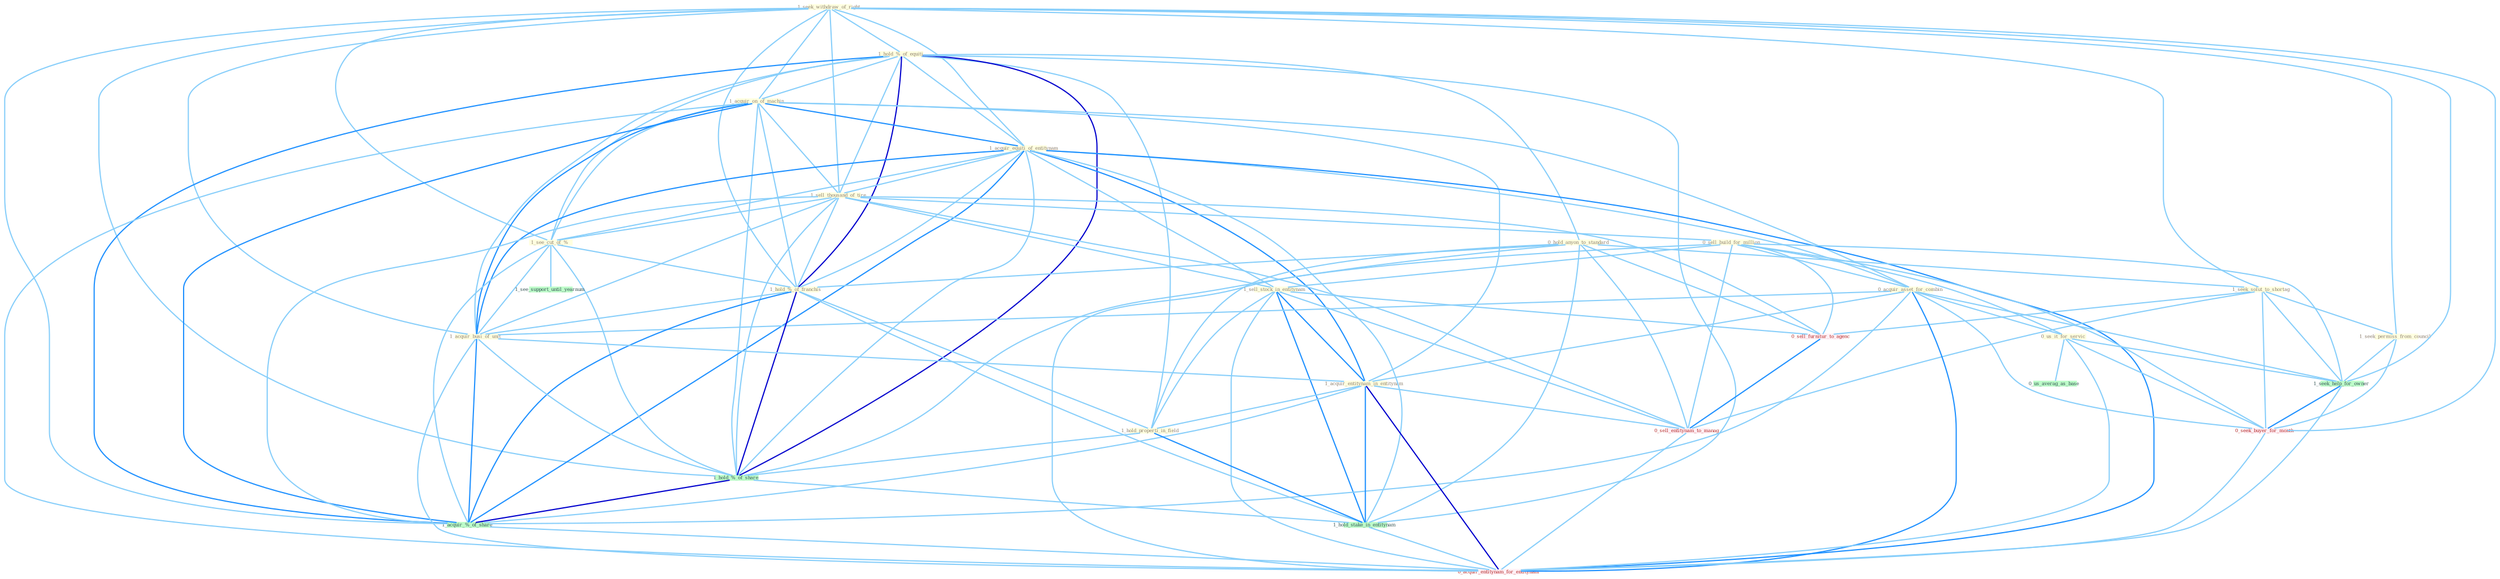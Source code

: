 Graph G{ 
    node
    [shape=polygon,style=filled,width=.5,height=.06,color="#BDFCC9",fixedsize=true,fontsize=4,
    fontcolor="#2f4f4f"];
    {node
    [color="#ffffe0", fontcolor="#8b7d6b"] "1_seek_withdraw_of_right " "1_hold_%_of_equiti " "1_acquir_on_of_machin " "1_acquir_equiti_of_entitynam " "0_hold_anyon_to_standard " "1_sell_thousand_of_tire " "0_sell_build_for_million " "1_seek_solut_to_shortag " "1_see_cut_of_% " "1_sell_stock_in_entitynam " "0_acquir_asset_for_combin " "1_seek_permiss_from_council " "1_hold_%_of_franchis " "1_acquir_busi_of_unit " "0_us_it_for_servic " "1_acquir_entitynam_in_entitynam " "1_hold_properti_in_field "}
{node [color="#fff0f5", fontcolor="#b22222"] "0_seek_buyer_for_month " "0_sell_furnitur_to_agenc " "0_sell_entitynam_to_manag " "0_acquir_entitynam_for_entitynam "}
edge [color="#B0E2FF"];

	"1_seek_withdraw_of_right " -- "1_hold_%_of_equiti " [w="1", color="#87cefa" ];
	"1_seek_withdraw_of_right " -- "1_acquir_on_of_machin " [w="1", color="#87cefa" ];
	"1_seek_withdraw_of_right " -- "1_acquir_equiti_of_entitynam " [w="1", color="#87cefa" ];
	"1_seek_withdraw_of_right " -- "1_sell_thousand_of_tire " [w="1", color="#87cefa" ];
	"1_seek_withdraw_of_right " -- "1_seek_solut_to_shortag " [w="1", color="#87cefa" ];
	"1_seek_withdraw_of_right " -- "1_see_cut_of_% " [w="1", color="#87cefa" ];
	"1_seek_withdraw_of_right " -- "1_seek_permiss_from_council " [w="1", color="#87cefa" ];
	"1_seek_withdraw_of_right " -- "1_hold_%_of_franchis " [w="1", color="#87cefa" ];
	"1_seek_withdraw_of_right " -- "1_acquir_busi_of_unit " [w="1", color="#87cefa" ];
	"1_seek_withdraw_of_right " -- "1_hold_%_of_share " [w="1", color="#87cefa" ];
	"1_seek_withdraw_of_right " -- "1_seek_help_for_owner " [w="1", color="#87cefa" ];
	"1_seek_withdraw_of_right " -- "0_seek_buyer_for_month " [w="1", color="#87cefa" ];
	"1_seek_withdraw_of_right " -- "1_acquir_%_of_share " [w="1", color="#87cefa" ];
	"1_hold_%_of_equiti " -- "1_acquir_on_of_machin " [w="1", color="#87cefa" ];
	"1_hold_%_of_equiti " -- "1_acquir_equiti_of_entitynam " [w="1", color="#87cefa" ];
	"1_hold_%_of_equiti " -- "0_hold_anyon_to_standard " [w="1", color="#87cefa" ];
	"1_hold_%_of_equiti " -- "1_sell_thousand_of_tire " [w="1", color="#87cefa" ];
	"1_hold_%_of_equiti " -- "1_see_cut_of_% " [w="1", color="#87cefa" ];
	"1_hold_%_of_equiti " -- "1_hold_%_of_franchis " [w="3", color="#0000cd" , len=0.6];
	"1_hold_%_of_equiti " -- "1_acquir_busi_of_unit " [w="1", color="#87cefa" ];
	"1_hold_%_of_equiti " -- "1_hold_properti_in_field " [w="1", color="#87cefa" ];
	"1_hold_%_of_equiti " -- "1_hold_%_of_share " [w="3", color="#0000cd" , len=0.6];
	"1_hold_%_of_equiti " -- "1_hold_stake_in_entitynam " [w="1", color="#87cefa" ];
	"1_hold_%_of_equiti " -- "1_acquir_%_of_share " [w="2", color="#1e90ff" , len=0.8];
	"1_acquir_on_of_machin " -- "1_acquir_equiti_of_entitynam " [w="2", color="#1e90ff" , len=0.8];
	"1_acquir_on_of_machin " -- "1_sell_thousand_of_tire " [w="1", color="#87cefa" ];
	"1_acquir_on_of_machin " -- "1_see_cut_of_% " [w="1", color="#87cefa" ];
	"1_acquir_on_of_machin " -- "0_acquir_asset_for_combin " [w="1", color="#87cefa" ];
	"1_acquir_on_of_machin " -- "1_hold_%_of_franchis " [w="1", color="#87cefa" ];
	"1_acquir_on_of_machin " -- "1_acquir_busi_of_unit " [w="2", color="#1e90ff" , len=0.8];
	"1_acquir_on_of_machin " -- "1_acquir_entitynam_in_entitynam " [w="1", color="#87cefa" ];
	"1_acquir_on_of_machin " -- "1_hold_%_of_share " [w="1", color="#87cefa" ];
	"1_acquir_on_of_machin " -- "1_acquir_%_of_share " [w="2", color="#1e90ff" , len=0.8];
	"1_acquir_on_of_machin " -- "0_acquir_entitynam_for_entitynam " [w="1", color="#87cefa" ];
	"1_acquir_equiti_of_entitynam " -- "1_sell_thousand_of_tire " [w="1", color="#87cefa" ];
	"1_acquir_equiti_of_entitynam " -- "1_see_cut_of_% " [w="1", color="#87cefa" ];
	"1_acquir_equiti_of_entitynam " -- "1_sell_stock_in_entitynam " [w="1", color="#87cefa" ];
	"1_acquir_equiti_of_entitynam " -- "0_acquir_asset_for_combin " [w="1", color="#87cefa" ];
	"1_acquir_equiti_of_entitynam " -- "1_hold_%_of_franchis " [w="1", color="#87cefa" ];
	"1_acquir_equiti_of_entitynam " -- "1_acquir_busi_of_unit " [w="2", color="#1e90ff" , len=0.8];
	"1_acquir_equiti_of_entitynam " -- "1_acquir_entitynam_in_entitynam " [w="2", color="#1e90ff" , len=0.8];
	"1_acquir_equiti_of_entitynam " -- "1_hold_%_of_share " [w="1", color="#87cefa" ];
	"1_acquir_equiti_of_entitynam " -- "1_hold_stake_in_entitynam " [w="1", color="#87cefa" ];
	"1_acquir_equiti_of_entitynam " -- "1_acquir_%_of_share " [w="2", color="#1e90ff" , len=0.8];
	"1_acquir_equiti_of_entitynam " -- "0_acquir_entitynam_for_entitynam " [w="2", color="#1e90ff" , len=0.8];
	"0_hold_anyon_to_standard " -- "1_seek_solut_to_shortag " [w="1", color="#87cefa" ];
	"0_hold_anyon_to_standard " -- "1_hold_%_of_franchis " [w="1", color="#87cefa" ];
	"0_hold_anyon_to_standard " -- "1_hold_properti_in_field " [w="1", color="#87cefa" ];
	"0_hold_anyon_to_standard " -- "1_hold_%_of_share " [w="1", color="#87cefa" ];
	"0_hold_anyon_to_standard " -- "1_hold_stake_in_entitynam " [w="1", color="#87cefa" ];
	"0_hold_anyon_to_standard " -- "0_sell_furnitur_to_agenc " [w="1", color="#87cefa" ];
	"0_hold_anyon_to_standard " -- "0_sell_entitynam_to_manag " [w="1", color="#87cefa" ];
	"1_sell_thousand_of_tire " -- "0_sell_build_for_million " [w="1", color="#87cefa" ];
	"1_sell_thousand_of_tire " -- "1_see_cut_of_% " [w="1", color="#87cefa" ];
	"1_sell_thousand_of_tire " -- "1_sell_stock_in_entitynam " [w="1", color="#87cefa" ];
	"1_sell_thousand_of_tire " -- "1_hold_%_of_franchis " [w="1", color="#87cefa" ];
	"1_sell_thousand_of_tire " -- "1_acquir_busi_of_unit " [w="1", color="#87cefa" ];
	"1_sell_thousand_of_tire " -- "1_hold_%_of_share " [w="1", color="#87cefa" ];
	"1_sell_thousand_of_tire " -- "1_acquir_%_of_share " [w="1", color="#87cefa" ];
	"1_sell_thousand_of_tire " -- "0_sell_furnitur_to_agenc " [w="1", color="#87cefa" ];
	"1_sell_thousand_of_tire " -- "0_sell_entitynam_to_manag " [w="1", color="#87cefa" ];
	"0_sell_build_for_million " -- "1_sell_stock_in_entitynam " [w="1", color="#87cefa" ];
	"0_sell_build_for_million " -- "0_acquir_asset_for_combin " [w="1", color="#87cefa" ];
	"0_sell_build_for_million " -- "0_us_it_for_servic " [w="1", color="#87cefa" ];
	"0_sell_build_for_million " -- "1_seek_help_for_owner " [w="1", color="#87cefa" ];
	"0_sell_build_for_million " -- "0_seek_buyer_for_month " [w="1", color="#87cefa" ];
	"0_sell_build_for_million " -- "0_sell_furnitur_to_agenc " [w="1", color="#87cefa" ];
	"0_sell_build_for_million " -- "0_sell_entitynam_to_manag " [w="1", color="#87cefa" ];
	"0_sell_build_for_million " -- "0_acquir_entitynam_for_entitynam " [w="1", color="#87cefa" ];
	"1_seek_solut_to_shortag " -- "1_seek_permiss_from_council " [w="1", color="#87cefa" ];
	"1_seek_solut_to_shortag " -- "1_seek_help_for_owner " [w="1", color="#87cefa" ];
	"1_seek_solut_to_shortag " -- "0_seek_buyer_for_month " [w="1", color="#87cefa" ];
	"1_seek_solut_to_shortag " -- "0_sell_furnitur_to_agenc " [w="1", color="#87cefa" ];
	"1_seek_solut_to_shortag " -- "0_sell_entitynam_to_manag " [w="1", color="#87cefa" ];
	"1_see_cut_of_% " -- "1_hold_%_of_franchis " [w="1", color="#87cefa" ];
	"1_see_cut_of_% " -- "1_acquir_busi_of_unit " [w="1", color="#87cefa" ];
	"1_see_cut_of_% " -- "1_hold_%_of_share " [w="1", color="#87cefa" ];
	"1_see_cut_of_% " -- "1_acquir_%_of_share " [w="1", color="#87cefa" ];
	"1_see_cut_of_% " -- "1_see_support_until_yearnum " [w="1", color="#87cefa" ];
	"1_sell_stock_in_entitynam " -- "1_acquir_entitynam_in_entitynam " [w="2", color="#1e90ff" , len=0.8];
	"1_sell_stock_in_entitynam " -- "1_hold_properti_in_field " [w="1", color="#87cefa" ];
	"1_sell_stock_in_entitynam " -- "1_hold_stake_in_entitynam " [w="2", color="#1e90ff" , len=0.8];
	"1_sell_stock_in_entitynam " -- "0_sell_furnitur_to_agenc " [w="1", color="#87cefa" ];
	"1_sell_stock_in_entitynam " -- "0_sell_entitynam_to_manag " [w="1", color="#87cefa" ];
	"1_sell_stock_in_entitynam " -- "0_acquir_entitynam_for_entitynam " [w="1", color="#87cefa" ];
	"0_acquir_asset_for_combin " -- "1_acquir_busi_of_unit " [w="1", color="#87cefa" ];
	"0_acquir_asset_for_combin " -- "0_us_it_for_servic " [w="1", color="#87cefa" ];
	"0_acquir_asset_for_combin " -- "1_acquir_entitynam_in_entitynam " [w="1", color="#87cefa" ];
	"0_acquir_asset_for_combin " -- "1_seek_help_for_owner " [w="1", color="#87cefa" ];
	"0_acquir_asset_for_combin " -- "0_seek_buyer_for_month " [w="1", color="#87cefa" ];
	"0_acquir_asset_for_combin " -- "1_acquir_%_of_share " [w="1", color="#87cefa" ];
	"0_acquir_asset_for_combin " -- "0_acquir_entitynam_for_entitynam " [w="2", color="#1e90ff" , len=0.8];
	"1_seek_permiss_from_council " -- "1_seek_help_for_owner " [w="1", color="#87cefa" ];
	"1_seek_permiss_from_council " -- "0_seek_buyer_for_month " [w="1", color="#87cefa" ];
	"1_hold_%_of_franchis " -- "1_acquir_busi_of_unit " [w="1", color="#87cefa" ];
	"1_hold_%_of_franchis " -- "1_hold_properti_in_field " [w="1", color="#87cefa" ];
	"1_hold_%_of_franchis " -- "1_hold_%_of_share " [w="3", color="#0000cd" , len=0.6];
	"1_hold_%_of_franchis " -- "1_hold_stake_in_entitynam " [w="1", color="#87cefa" ];
	"1_hold_%_of_franchis " -- "1_acquir_%_of_share " [w="2", color="#1e90ff" , len=0.8];
	"1_acquir_busi_of_unit " -- "1_acquir_entitynam_in_entitynam " [w="1", color="#87cefa" ];
	"1_acquir_busi_of_unit " -- "1_hold_%_of_share " [w="1", color="#87cefa" ];
	"1_acquir_busi_of_unit " -- "1_acquir_%_of_share " [w="2", color="#1e90ff" , len=0.8];
	"1_acquir_busi_of_unit " -- "0_acquir_entitynam_for_entitynam " [w="1", color="#87cefa" ];
	"0_us_it_for_servic " -- "1_seek_help_for_owner " [w="1", color="#87cefa" ];
	"0_us_it_for_servic " -- "0_seek_buyer_for_month " [w="1", color="#87cefa" ];
	"0_us_it_for_servic " -- "0_us_averag_as_base " [w="1", color="#87cefa" ];
	"0_us_it_for_servic " -- "0_acquir_entitynam_for_entitynam " [w="1", color="#87cefa" ];
	"1_acquir_entitynam_in_entitynam " -- "1_hold_properti_in_field " [w="1", color="#87cefa" ];
	"1_acquir_entitynam_in_entitynam " -- "1_hold_stake_in_entitynam " [w="2", color="#1e90ff" , len=0.8];
	"1_acquir_entitynam_in_entitynam " -- "1_acquir_%_of_share " [w="1", color="#87cefa" ];
	"1_acquir_entitynam_in_entitynam " -- "0_sell_entitynam_to_manag " [w="1", color="#87cefa" ];
	"1_acquir_entitynam_in_entitynam " -- "0_acquir_entitynam_for_entitynam " [w="3", color="#0000cd" , len=0.6];
	"1_hold_properti_in_field " -- "1_hold_%_of_share " [w="1", color="#87cefa" ];
	"1_hold_properti_in_field " -- "1_hold_stake_in_entitynam " [w="2", color="#1e90ff" , len=0.8];
	"1_hold_%_of_share " -- "1_hold_stake_in_entitynam " [w="1", color="#87cefa" ];
	"1_hold_%_of_share " -- "1_acquir_%_of_share " [w="3", color="#0000cd" , len=0.6];
	"1_hold_stake_in_entitynam " -- "0_acquir_entitynam_for_entitynam " [w="1", color="#87cefa" ];
	"1_seek_help_for_owner " -- "0_seek_buyer_for_month " [w="2", color="#1e90ff" , len=0.8];
	"1_seek_help_for_owner " -- "0_acquir_entitynam_for_entitynam " [w="1", color="#87cefa" ];
	"0_seek_buyer_for_month " -- "0_acquir_entitynam_for_entitynam " [w="1", color="#87cefa" ];
	"1_acquir_%_of_share " -- "0_acquir_entitynam_for_entitynam " [w="1", color="#87cefa" ];
	"0_sell_furnitur_to_agenc " -- "0_sell_entitynam_to_manag " [w="2", color="#1e90ff" , len=0.8];
	"0_sell_entitynam_to_manag " -- "0_acquir_entitynam_for_entitynam " [w="1", color="#87cefa" ];
}